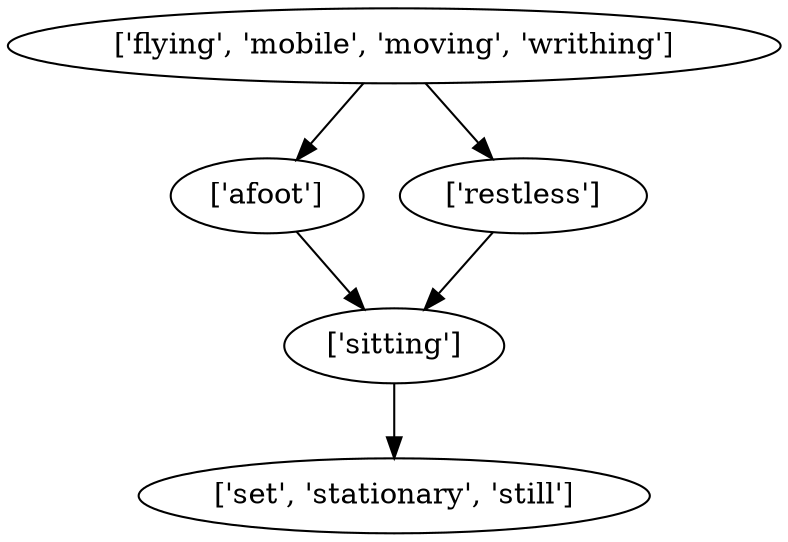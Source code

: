 strict digraph  {
	"['sitting']" -> "['set', 'stationary', 'still']";
	"['afoot']" -> "['sitting']";
	"['restless']" -> "['sitting']";
	"['flying', 'mobile', 'moving', 'writhing']" -> "['afoot']";
	"['flying', 'mobile', 'moving', 'writhing']" -> "['restless']";
}
